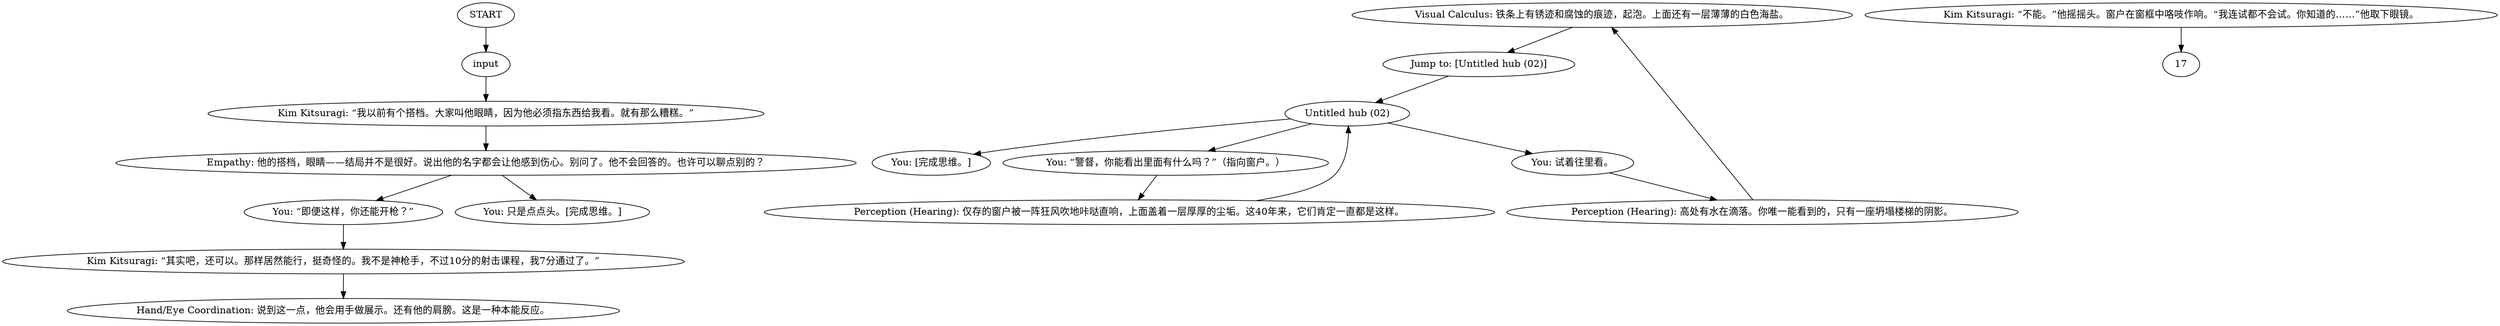 # COAST ORB / feldwindows
# A conversation with SF about the inside of the building and hiding.
# ==================================================
digraph G {
	  0 [label="START"];
	  1 [label="input"];
	  2 [label="Kim Kitsuragi: “其实吧，还可以。那样居然能行，挺奇怪的。我不是神枪手，不过10分的射击课程，我7分通过了。”"];
	  3 [label="Visual Calculus: 铁条上有锈迹和腐蚀的痕迹，起泡。上面还有一层薄薄的白色海盐。"];
	  4 [label="Hand/Eye Coordination: 说到这一点，他会用手做展示。还有他的肩膀。这是一种本能反应。"];
	  5 [label="You: [完成思维。]"];
	  6 [label="Jump to: [Untitled hub (02)]"];
	  7 [label="You: “即便这样，你还能开枪？”"];
	  8 [label="Empathy: 他的搭档，眼睛——结局并不是很好。说出他的名字都会让他感到伤心。别问了。他不会回答的。也许可以聊点别的？"];
	  9 [label="Untitled hub (02)"];
	  10 [label="Perception (Hearing): 高处有水在滴落。你唯一能看到的，只有一座坍塌楼梯的阴影。"];
	  11 [label="You: “警督，你能看出里面有什么吗？”（指向窗户。）"];
	  12 [label="You: 只是点点头。[完成思维。]"];
	  13 [label="You: 试着往里看。"];
	  14 [label="Kim Kitsuragi: “不能。”他摇摇头。窗户在窗框中咯吱作响。“我连试都不会试。你知道的……”他取下眼镜。"];
	  15 [label="Perception (Hearing): 仅存的窗户被一阵狂风吹地咔哒直响，上面盖着一层厚厚的尘垢。这40年来，它们肯定一直都是这样。"];
	  16 [label="Kim Kitsuragi: “我以前有个搭档。大家叫他眼睛，因为他必须指东西给我看。就有那么糟糕。”"];
	  0 -> 1
	  1 -> 16
	  2 -> 4
	  3 -> 6
	  6 -> 9
	  7 -> 2
	  8 -> 12
	  8 -> 7
	  9 -> 5
	  9 -> 11
	  9 -> 13
	  10 -> 3
	  11 -> 15
	  13 -> 10
	  14 -> 17
	  15 -> 9
	  16 -> 8
}

